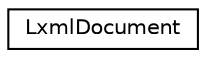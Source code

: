 digraph "Graphical Class Hierarchy"
{
 // LATEX_PDF_SIZE
  edge [fontname="Helvetica",fontsize="10",labelfontname="Helvetica",labelfontsize="10"];
  node [fontname="Helvetica",fontsize="10",shape=record];
  rankdir="LR";
  Node0 [label="LxmlDocument",height=0.2,width=0.4,color="black", fillcolor="white", style="filled",URL="$structLxmlDocument.html",tooltip=" "];
}
